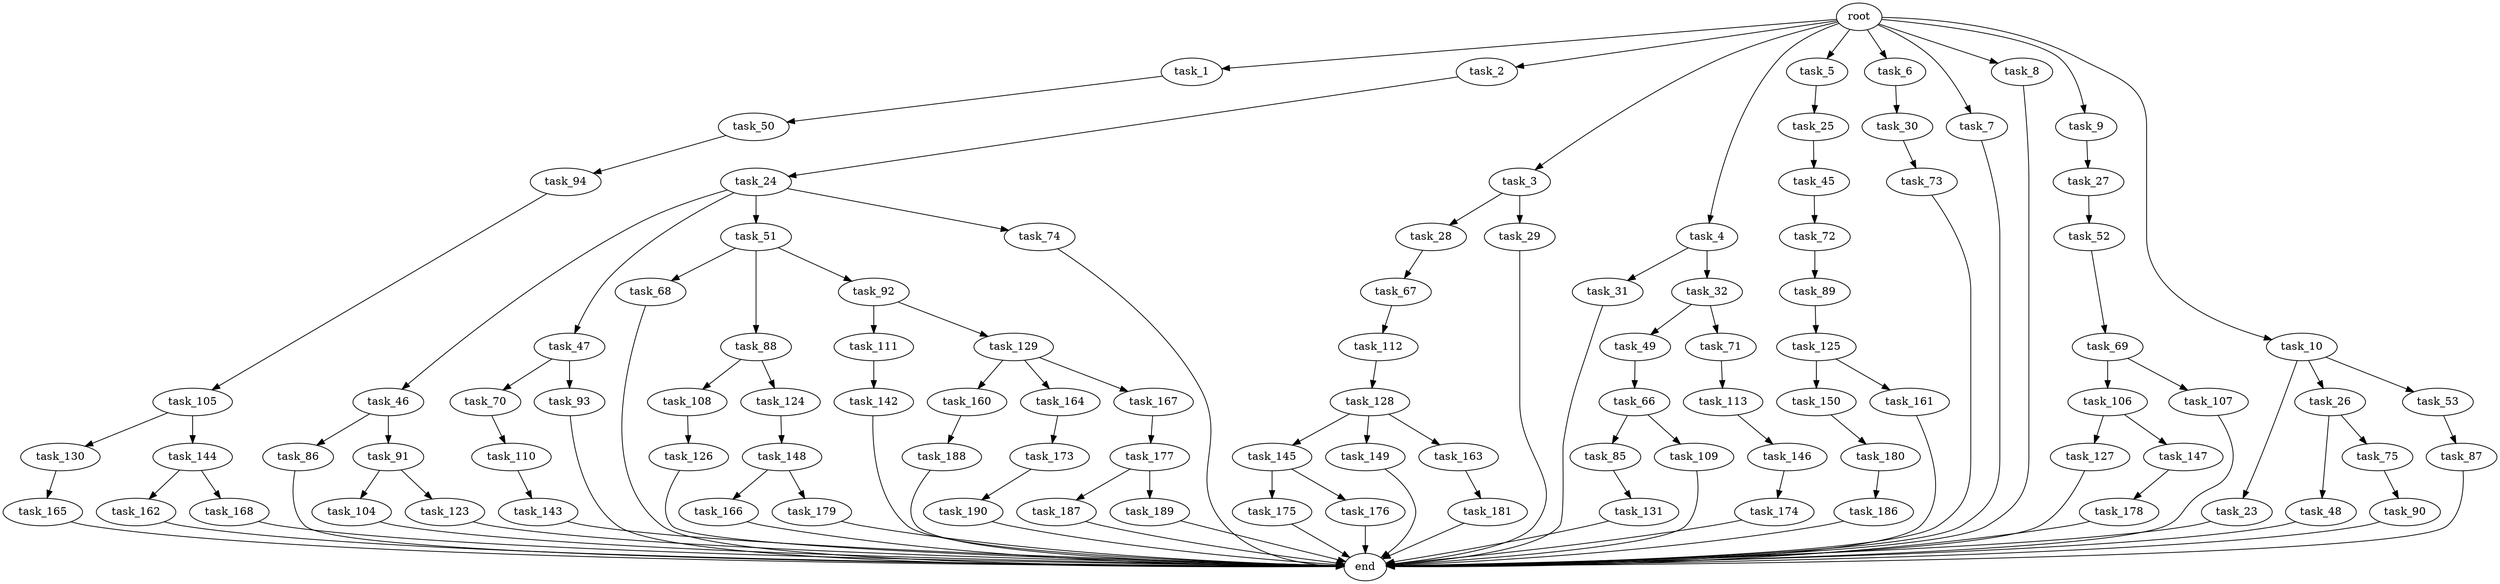 digraph G {
  root [size="0.000000"];
  task_1 [size="1024.000000"];
  task_2 [size="1024.000000"];
  task_3 [size="1024.000000"];
  task_4 [size="1024.000000"];
  task_5 [size="1024.000000"];
  task_6 [size="1024.000000"];
  task_7 [size="1024.000000"];
  task_8 [size="1024.000000"];
  task_9 [size="1024.000000"];
  task_10 [size="1024.000000"];
  task_23 [size="77309411328.000000"];
  task_24 [size="309237645312.000000"];
  task_25 [size="695784701952.000000"];
  task_26 [size="77309411328.000000"];
  task_27 [size="137438953472.000000"];
  task_28 [size="137438953472.000000"];
  task_29 [size="137438953472.000000"];
  task_30 [size="858993459200.000000"];
  task_31 [size="420906795008.000000"];
  task_32 [size="420906795008.000000"];
  task_45 [size="309237645312.000000"];
  task_46 [size="77309411328.000000"];
  task_47 [size="77309411328.000000"];
  task_48 [size="549755813888.000000"];
  task_49 [size="549755813888.000000"];
  task_50 [size="309237645312.000000"];
  task_51 [size="77309411328.000000"];
  task_52 [size="309237645312.000000"];
  task_53 [size="77309411328.000000"];
  task_66 [size="309237645312.000000"];
  task_67 [size="77309411328.000000"];
  task_68 [size="309237645312.000000"];
  task_69 [size="695784701952.000000"];
  task_70 [size="309237645312.000000"];
  task_71 [size="549755813888.000000"];
  task_72 [size="549755813888.000000"];
  task_73 [size="309237645312.000000"];
  task_74 [size="77309411328.000000"];
  task_75 [size="549755813888.000000"];
  task_85 [size="34359738368.000000"];
  task_86 [size="214748364800.000000"];
  task_87 [size="420906795008.000000"];
  task_88 [size="309237645312.000000"];
  task_89 [size="214748364800.000000"];
  task_90 [size="77309411328.000000"];
  task_91 [size="214748364800.000000"];
  task_92 [size="309237645312.000000"];
  task_93 [size="309237645312.000000"];
  task_94 [size="77309411328.000000"];
  task_104 [size="34359738368.000000"];
  task_105 [size="77309411328.000000"];
  task_106 [size="309237645312.000000"];
  task_107 [size="309237645312.000000"];
  task_108 [size="549755813888.000000"];
  task_109 [size="34359738368.000000"];
  task_110 [size="77309411328.000000"];
  task_111 [size="214748364800.000000"];
  task_112 [size="77309411328.000000"];
  task_113 [size="137438953472.000000"];
  task_123 [size="34359738368.000000"];
  task_124 [size="549755813888.000000"];
  task_125 [size="34359738368.000000"];
  task_126 [size="34359738368.000000"];
  task_127 [size="309237645312.000000"];
  task_128 [size="34359738368.000000"];
  task_129 [size="214748364800.000000"];
  task_130 [size="309237645312.000000"];
  task_131 [size="695784701952.000000"];
  task_142 [size="77309411328.000000"];
  task_143 [size="214748364800.000000"];
  task_144 [size="309237645312.000000"];
  task_145 [size="137438953472.000000"];
  task_146 [size="34359738368.000000"];
  task_147 [size="309237645312.000000"];
  task_148 [size="549755813888.000000"];
  task_149 [size="137438953472.000000"];
  task_150 [size="137438953472.000000"];
  task_160 [size="695784701952.000000"];
  task_161 [size="137438953472.000000"];
  task_162 [size="214748364800.000000"];
  task_163 [size="137438953472.000000"];
  task_164 [size="695784701952.000000"];
  task_165 [size="858993459200.000000"];
  task_166 [size="858993459200.000000"];
  task_167 [size="695784701952.000000"];
  task_168 [size="214748364800.000000"];
  task_173 [size="549755813888.000000"];
  task_174 [size="34359738368.000000"];
  task_175 [size="858993459200.000000"];
  task_176 [size="858993459200.000000"];
  task_177 [size="77309411328.000000"];
  task_178 [size="214748364800.000000"];
  task_179 [size="858993459200.000000"];
  task_180 [size="695784701952.000000"];
  task_181 [size="34359738368.000000"];
  task_186 [size="858993459200.000000"];
  task_187 [size="549755813888.000000"];
  task_188 [size="695784701952.000000"];
  task_189 [size="549755813888.000000"];
  task_190 [size="214748364800.000000"];
  end [size="0.000000"];

  root -> task_1 [size="1.000000"];
  root -> task_2 [size="1.000000"];
  root -> task_3 [size="1.000000"];
  root -> task_4 [size="1.000000"];
  root -> task_5 [size="1.000000"];
  root -> task_6 [size="1.000000"];
  root -> task_7 [size="1.000000"];
  root -> task_8 [size="1.000000"];
  root -> task_9 [size="1.000000"];
  root -> task_10 [size="1.000000"];
  task_1 -> task_50 [size="301989888.000000"];
  task_2 -> task_24 [size="301989888.000000"];
  task_3 -> task_28 [size="134217728.000000"];
  task_3 -> task_29 [size="134217728.000000"];
  task_4 -> task_31 [size="411041792.000000"];
  task_4 -> task_32 [size="411041792.000000"];
  task_5 -> task_25 [size="679477248.000000"];
  task_6 -> task_30 [size="838860800.000000"];
  task_7 -> end [size="1.000000"];
  task_8 -> end [size="1.000000"];
  task_9 -> task_27 [size="134217728.000000"];
  task_10 -> task_23 [size="75497472.000000"];
  task_10 -> task_26 [size="75497472.000000"];
  task_10 -> task_53 [size="75497472.000000"];
  task_23 -> end [size="1.000000"];
  task_24 -> task_46 [size="75497472.000000"];
  task_24 -> task_47 [size="75497472.000000"];
  task_24 -> task_51 [size="75497472.000000"];
  task_24 -> task_74 [size="75497472.000000"];
  task_25 -> task_45 [size="301989888.000000"];
  task_26 -> task_48 [size="536870912.000000"];
  task_26 -> task_75 [size="536870912.000000"];
  task_27 -> task_52 [size="301989888.000000"];
  task_28 -> task_67 [size="75497472.000000"];
  task_29 -> end [size="1.000000"];
  task_30 -> task_73 [size="301989888.000000"];
  task_31 -> end [size="1.000000"];
  task_32 -> task_49 [size="536870912.000000"];
  task_32 -> task_71 [size="536870912.000000"];
  task_45 -> task_72 [size="536870912.000000"];
  task_46 -> task_86 [size="209715200.000000"];
  task_46 -> task_91 [size="209715200.000000"];
  task_47 -> task_70 [size="301989888.000000"];
  task_47 -> task_93 [size="301989888.000000"];
  task_48 -> end [size="1.000000"];
  task_49 -> task_66 [size="301989888.000000"];
  task_50 -> task_94 [size="75497472.000000"];
  task_51 -> task_68 [size="301989888.000000"];
  task_51 -> task_88 [size="301989888.000000"];
  task_51 -> task_92 [size="301989888.000000"];
  task_52 -> task_69 [size="679477248.000000"];
  task_53 -> task_87 [size="411041792.000000"];
  task_66 -> task_85 [size="33554432.000000"];
  task_66 -> task_109 [size="33554432.000000"];
  task_67 -> task_112 [size="75497472.000000"];
  task_68 -> end [size="1.000000"];
  task_69 -> task_106 [size="301989888.000000"];
  task_69 -> task_107 [size="301989888.000000"];
  task_70 -> task_110 [size="75497472.000000"];
  task_71 -> task_113 [size="134217728.000000"];
  task_72 -> task_89 [size="209715200.000000"];
  task_73 -> end [size="1.000000"];
  task_74 -> end [size="1.000000"];
  task_75 -> task_90 [size="75497472.000000"];
  task_85 -> task_131 [size="679477248.000000"];
  task_86 -> end [size="1.000000"];
  task_87 -> end [size="1.000000"];
  task_88 -> task_108 [size="536870912.000000"];
  task_88 -> task_124 [size="536870912.000000"];
  task_89 -> task_125 [size="33554432.000000"];
  task_90 -> end [size="1.000000"];
  task_91 -> task_104 [size="33554432.000000"];
  task_91 -> task_123 [size="33554432.000000"];
  task_92 -> task_111 [size="209715200.000000"];
  task_92 -> task_129 [size="209715200.000000"];
  task_93 -> end [size="1.000000"];
  task_94 -> task_105 [size="75497472.000000"];
  task_104 -> end [size="1.000000"];
  task_105 -> task_130 [size="301989888.000000"];
  task_105 -> task_144 [size="301989888.000000"];
  task_106 -> task_127 [size="301989888.000000"];
  task_106 -> task_147 [size="301989888.000000"];
  task_107 -> end [size="1.000000"];
  task_108 -> task_126 [size="33554432.000000"];
  task_109 -> end [size="1.000000"];
  task_110 -> task_143 [size="209715200.000000"];
  task_111 -> task_142 [size="75497472.000000"];
  task_112 -> task_128 [size="33554432.000000"];
  task_113 -> task_146 [size="33554432.000000"];
  task_123 -> end [size="1.000000"];
  task_124 -> task_148 [size="536870912.000000"];
  task_125 -> task_150 [size="134217728.000000"];
  task_125 -> task_161 [size="134217728.000000"];
  task_126 -> end [size="1.000000"];
  task_127 -> end [size="1.000000"];
  task_128 -> task_145 [size="134217728.000000"];
  task_128 -> task_149 [size="134217728.000000"];
  task_128 -> task_163 [size="134217728.000000"];
  task_129 -> task_160 [size="679477248.000000"];
  task_129 -> task_164 [size="679477248.000000"];
  task_129 -> task_167 [size="679477248.000000"];
  task_130 -> task_165 [size="838860800.000000"];
  task_131 -> end [size="1.000000"];
  task_142 -> end [size="1.000000"];
  task_143 -> end [size="1.000000"];
  task_144 -> task_162 [size="209715200.000000"];
  task_144 -> task_168 [size="209715200.000000"];
  task_145 -> task_175 [size="838860800.000000"];
  task_145 -> task_176 [size="838860800.000000"];
  task_146 -> task_174 [size="33554432.000000"];
  task_147 -> task_178 [size="209715200.000000"];
  task_148 -> task_166 [size="838860800.000000"];
  task_148 -> task_179 [size="838860800.000000"];
  task_149 -> end [size="1.000000"];
  task_150 -> task_180 [size="679477248.000000"];
  task_160 -> task_188 [size="679477248.000000"];
  task_161 -> end [size="1.000000"];
  task_162 -> end [size="1.000000"];
  task_163 -> task_181 [size="33554432.000000"];
  task_164 -> task_173 [size="536870912.000000"];
  task_165 -> end [size="1.000000"];
  task_166 -> end [size="1.000000"];
  task_167 -> task_177 [size="75497472.000000"];
  task_168 -> end [size="1.000000"];
  task_173 -> task_190 [size="209715200.000000"];
  task_174 -> end [size="1.000000"];
  task_175 -> end [size="1.000000"];
  task_176 -> end [size="1.000000"];
  task_177 -> task_187 [size="536870912.000000"];
  task_177 -> task_189 [size="536870912.000000"];
  task_178 -> end [size="1.000000"];
  task_179 -> end [size="1.000000"];
  task_180 -> task_186 [size="838860800.000000"];
  task_181 -> end [size="1.000000"];
  task_186 -> end [size="1.000000"];
  task_187 -> end [size="1.000000"];
  task_188 -> end [size="1.000000"];
  task_189 -> end [size="1.000000"];
  task_190 -> end [size="1.000000"];
}
